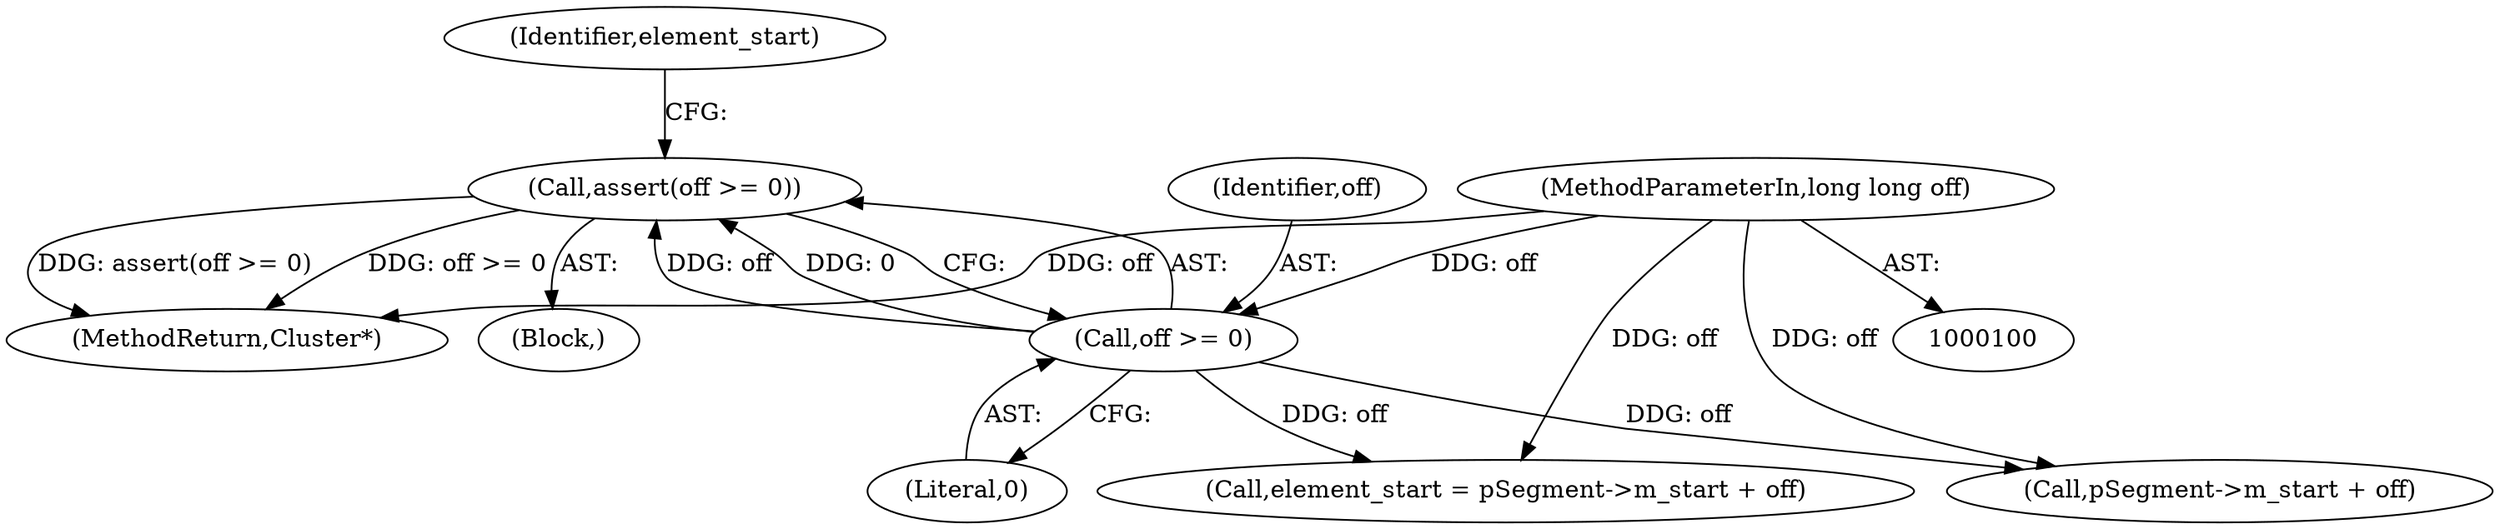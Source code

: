 digraph "1_Android_04839626ed859623901ebd3a5fd483982186b59d_18@API" {
"1000107" [label="(Call,assert(off >= 0))"];
"1000108" [label="(Call,off >= 0)"];
"1000103" [label="(MethodParameterIn,long long off)"];
"1000104" [label="(Block,)"];
"1000110" [label="(Literal,0)"];
"1000103" [label="(MethodParameterIn,long long off)"];
"1000107" [label="(Call,assert(off >= 0))"];
"1000127" [label="(MethodReturn,Cluster*)"];
"1000109" [label="(Identifier,off)"];
"1000108" [label="(Call,off >= 0)"];
"1000113" [label="(Identifier,element_start)"];
"1000112" [label="(Call,element_start = pSegment->m_start + off)"];
"1000114" [label="(Call,pSegment->m_start + off)"];
"1000107" -> "1000104"  [label="AST: "];
"1000107" -> "1000108"  [label="CFG: "];
"1000108" -> "1000107"  [label="AST: "];
"1000113" -> "1000107"  [label="CFG: "];
"1000107" -> "1000127"  [label="DDG: off >= 0"];
"1000107" -> "1000127"  [label="DDG: assert(off >= 0)"];
"1000108" -> "1000107"  [label="DDG: off"];
"1000108" -> "1000107"  [label="DDG: 0"];
"1000108" -> "1000110"  [label="CFG: "];
"1000109" -> "1000108"  [label="AST: "];
"1000110" -> "1000108"  [label="AST: "];
"1000103" -> "1000108"  [label="DDG: off"];
"1000108" -> "1000112"  [label="DDG: off"];
"1000108" -> "1000114"  [label="DDG: off"];
"1000103" -> "1000100"  [label="AST: "];
"1000103" -> "1000127"  [label="DDG: off"];
"1000103" -> "1000112"  [label="DDG: off"];
"1000103" -> "1000114"  [label="DDG: off"];
}

